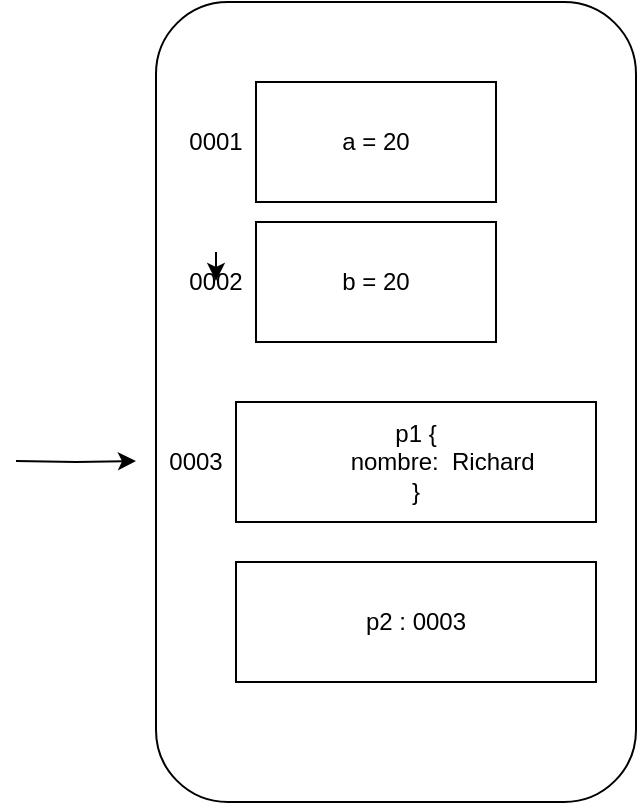 <mxfile version="22.1.4" type="device">
  <diagram name="Página-1" id="5-jj4Z0R6jAeGmkfEl-E">
    <mxGraphModel dx="1434" dy="765" grid="1" gridSize="10" guides="1" tooltips="1" connect="1" arrows="1" fold="1" page="1" pageScale="1" pageWidth="827" pageHeight="1169" math="0" shadow="0">
      <root>
        <mxCell id="0" />
        <mxCell id="1" parent="0" />
        <mxCell id="lYatqgpl7FsuIEnpKFFe-1" value="" style="rounded=1;whiteSpace=wrap;html=1;" vertex="1" parent="1">
          <mxGeometry x="160" y="70" width="240" height="400" as="geometry" />
        </mxCell>
        <mxCell id="lYatqgpl7FsuIEnpKFFe-2" value="a = 20" style="rounded=0;whiteSpace=wrap;html=1;" vertex="1" parent="1">
          <mxGeometry x="210" y="110" width="120" height="60" as="geometry" />
        </mxCell>
        <mxCell id="lYatqgpl7FsuIEnpKFFe-3" value="b = 20" style="rounded=0;whiteSpace=wrap;html=1;" vertex="1" parent="1">
          <mxGeometry x="210" y="180" width="120" height="60" as="geometry" />
        </mxCell>
        <mxCell id="lYatqgpl7FsuIEnpKFFe-4" value="" style="endArrow=classic;html=1;rounded=0;" edge="1" parent="1" source="lYatqgpl7FsuIEnpKFFe-7">
          <mxGeometry width="50" height="50" relative="1" as="geometry">
            <mxPoint x="120" y="209.5" as="sourcePoint" />
            <mxPoint x="190" y="209.5" as="targetPoint" />
          </mxGeometry>
        </mxCell>
        <mxCell id="lYatqgpl7FsuIEnpKFFe-5" value="p1 {&lt;br&gt;&lt;span style=&quot;white-space: pre;&quot;&gt;&#x9;&lt;/span&gt;nombre:&amp;nbsp; Richard&lt;br&gt;}" style="rounded=0;whiteSpace=wrap;html=1;" vertex="1" parent="1">
          <mxGeometry x="200" y="270" width="180" height="60" as="geometry" />
        </mxCell>
        <mxCell id="lYatqgpl7FsuIEnpKFFe-6" value="0001" style="text;html=1;strokeColor=none;fillColor=none;align=center;verticalAlign=middle;whiteSpace=wrap;rounded=0;" vertex="1" parent="1">
          <mxGeometry x="160" y="125" width="60" height="30" as="geometry" />
        </mxCell>
        <mxCell id="lYatqgpl7FsuIEnpKFFe-7" value="0002" style="text;html=1;strokeColor=none;fillColor=none;align=center;verticalAlign=middle;whiteSpace=wrap;rounded=0;" vertex="1" parent="1">
          <mxGeometry x="160" y="195" width="60" height="30" as="geometry" />
        </mxCell>
        <mxCell id="lYatqgpl7FsuIEnpKFFe-9" value="0003" style="text;html=1;strokeColor=none;fillColor=none;align=center;verticalAlign=middle;whiteSpace=wrap;rounded=0;" vertex="1" parent="1">
          <mxGeometry x="150" y="285" width="60" height="30" as="geometry" />
        </mxCell>
        <mxCell id="lYatqgpl7FsuIEnpKFFe-10" value="p2 : 0003" style="rounded=0;whiteSpace=wrap;html=1;" vertex="1" parent="1">
          <mxGeometry x="200" y="350" width="180" height="60" as="geometry" />
        </mxCell>
        <mxCell id="lYatqgpl7FsuIEnpKFFe-11" value="" style="endArrow=classic;html=1;rounded=0;" edge="1" parent="1">
          <mxGeometry width="50" height="50" relative="1" as="geometry">
            <mxPoint x="90" y="299.5" as="sourcePoint" />
            <mxPoint x="150" y="299.5" as="targetPoint" />
            <Array as="points">
              <mxPoint x="120" y="300" />
            </Array>
          </mxGeometry>
        </mxCell>
      </root>
    </mxGraphModel>
  </diagram>
</mxfile>